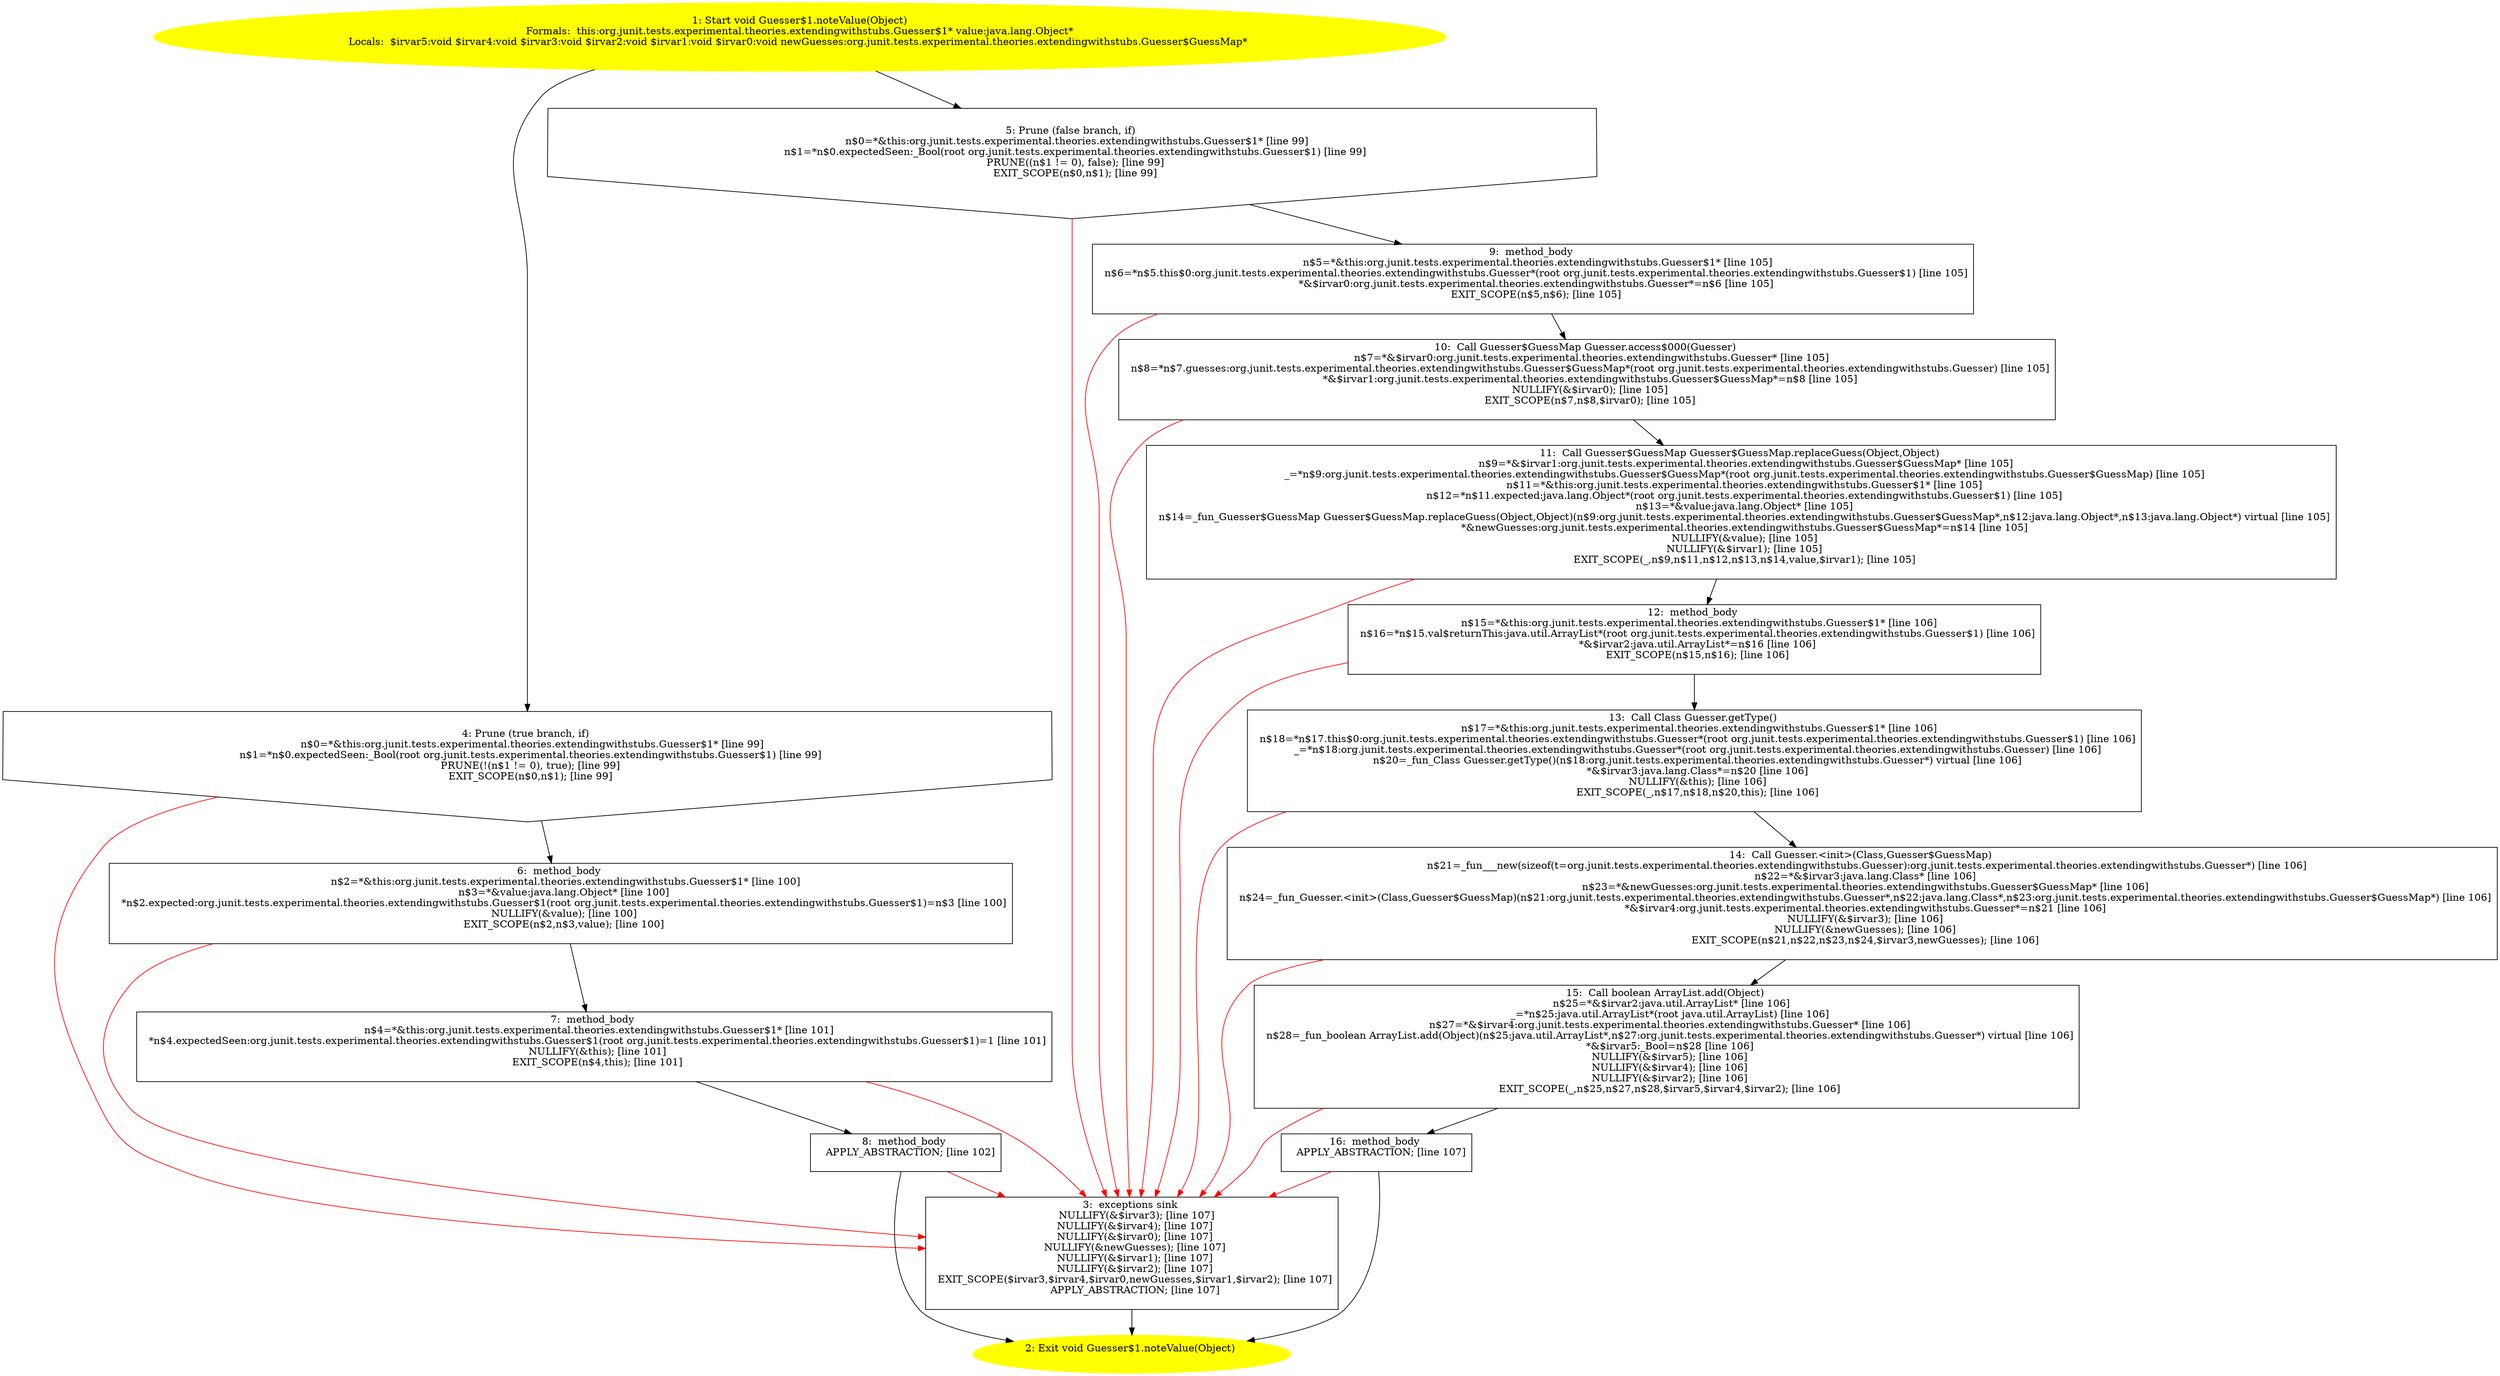 /* @generated */
digraph cfg {
"org.junit.tests.experimental.theories.extendingwithstubs.Guesser$1.noteValue(java.lang.Object):void.e282739c806d7a6ac157675b67393887_1" [label="1: Start void Guesser$1.noteValue(Object)\nFormals:  this:org.junit.tests.experimental.theories.extendingwithstubs.Guesser$1* value:java.lang.Object*\nLocals:  $irvar5:void $irvar4:void $irvar3:void $irvar2:void $irvar1:void $irvar0:void newGuesses:org.junit.tests.experimental.theories.extendingwithstubs.Guesser$GuessMap* \n  " color=yellow style=filled]
	

	 "org.junit.tests.experimental.theories.extendingwithstubs.Guesser$1.noteValue(java.lang.Object):void.e282739c806d7a6ac157675b67393887_1" -> "org.junit.tests.experimental.theories.extendingwithstubs.Guesser$1.noteValue(java.lang.Object):void.e282739c806d7a6ac157675b67393887_4" ;
	 "org.junit.tests.experimental.theories.extendingwithstubs.Guesser$1.noteValue(java.lang.Object):void.e282739c806d7a6ac157675b67393887_1" -> "org.junit.tests.experimental.theories.extendingwithstubs.Guesser$1.noteValue(java.lang.Object):void.e282739c806d7a6ac157675b67393887_5" ;
"org.junit.tests.experimental.theories.extendingwithstubs.Guesser$1.noteValue(java.lang.Object):void.e282739c806d7a6ac157675b67393887_2" [label="2: Exit void Guesser$1.noteValue(Object) \n  " color=yellow style=filled]
	

"org.junit.tests.experimental.theories.extendingwithstubs.Guesser$1.noteValue(java.lang.Object):void.e282739c806d7a6ac157675b67393887_3" [label="3:  exceptions sink \n   NULLIFY(&$irvar3); [line 107]\n  NULLIFY(&$irvar4); [line 107]\n  NULLIFY(&$irvar0); [line 107]\n  NULLIFY(&newGuesses); [line 107]\n  NULLIFY(&$irvar1); [line 107]\n  NULLIFY(&$irvar2); [line 107]\n  EXIT_SCOPE($irvar3,$irvar4,$irvar0,newGuesses,$irvar1,$irvar2); [line 107]\n  APPLY_ABSTRACTION; [line 107]\n " shape="box"]
	

	 "org.junit.tests.experimental.theories.extendingwithstubs.Guesser$1.noteValue(java.lang.Object):void.e282739c806d7a6ac157675b67393887_3" -> "org.junit.tests.experimental.theories.extendingwithstubs.Guesser$1.noteValue(java.lang.Object):void.e282739c806d7a6ac157675b67393887_2" ;
"org.junit.tests.experimental.theories.extendingwithstubs.Guesser$1.noteValue(java.lang.Object):void.e282739c806d7a6ac157675b67393887_4" [label="4: Prune (true branch, if) \n   n$0=*&this:org.junit.tests.experimental.theories.extendingwithstubs.Guesser$1* [line 99]\n  n$1=*n$0.expectedSeen:_Bool(root org.junit.tests.experimental.theories.extendingwithstubs.Guesser$1) [line 99]\n  PRUNE(!(n$1 != 0), true); [line 99]\n  EXIT_SCOPE(n$0,n$1); [line 99]\n " shape="invhouse"]
	

	 "org.junit.tests.experimental.theories.extendingwithstubs.Guesser$1.noteValue(java.lang.Object):void.e282739c806d7a6ac157675b67393887_4" -> "org.junit.tests.experimental.theories.extendingwithstubs.Guesser$1.noteValue(java.lang.Object):void.e282739c806d7a6ac157675b67393887_6" ;
	 "org.junit.tests.experimental.theories.extendingwithstubs.Guesser$1.noteValue(java.lang.Object):void.e282739c806d7a6ac157675b67393887_4" -> "org.junit.tests.experimental.theories.extendingwithstubs.Guesser$1.noteValue(java.lang.Object):void.e282739c806d7a6ac157675b67393887_3" [color="red" ];
"org.junit.tests.experimental.theories.extendingwithstubs.Guesser$1.noteValue(java.lang.Object):void.e282739c806d7a6ac157675b67393887_5" [label="5: Prune (false branch, if) \n   n$0=*&this:org.junit.tests.experimental.theories.extendingwithstubs.Guesser$1* [line 99]\n  n$1=*n$0.expectedSeen:_Bool(root org.junit.tests.experimental.theories.extendingwithstubs.Guesser$1) [line 99]\n  PRUNE((n$1 != 0), false); [line 99]\n  EXIT_SCOPE(n$0,n$1); [line 99]\n " shape="invhouse"]
	

	 "org.junit.tests.experimental.theories.extendingwithstubs.Guesser$1.noteValue(java.lang.Object):void.e282739c806d7a6ac157675b67393887_5" -> "org.junit.tests.experimental.theories.extendingwithstubs.Guesser$1.noteValue(java.lang.Object):void.e282739c806d7a6ac157675b67393887_9" ;
	 "org.junit.tests.experimental.theories.extendingwithstubs.Guesser$1.noteValue(java.lang.Object):void.e282739c806d7a6ac157675b67393887_5" -> "org.junit.tests.experimental.theories.extendingwithstubs.Guesser$1.noteValue(java.lang.Object):void.e282739c806d7a6ac157675b67393887_3" [color="red" ];
"org.junit.tests.experimental.theories.extendingwithstubs.Guesser$1.noteValue(java.lang.Object):void.e282739c806d7a6ac157675b67393887_6" [label="6:  method_body \n   n$2=*&this:org.junit.tests.experimental.theories.extendingwithstubs.Guesser$1* [line 100]\n  n$3=*&value:java.lang.Object* [line 100]\n  *n$2.expected:org.junit.tests.experimental.theories.extendingwithstubs.Guesser$1(root org.junit.tests.experimental.theories.extendingwithstubs.Guesser$1)=n$3 [line 100]\n  NULLIFY(&value); [line 100]\n  EXIT_SCOPE(n$2,n$3,value); [line 100]\n " shape="box"]
	

	 "org.junit.tests.experimental.theories.extendingwithstubs.Guesser$1.noteValue(java.lang.Object):void.e282739c806d7a6ac157675b67393887_6" -> "org.junit.tests.experimental.theories.extendingwithstubs.Guesser$1.noteValue(java.lang.Object):void.e282739c806d7a6ac157675b67393887_7" ;
	 "org.junit.tests.experimental.theories.extendingwithstubs.Guesser$1.noteValue(java.lang.Object):void.e282739c806d7a6ac157675b67393887_6" -> "org.junit.tests.experimental.theories.extendingwithstubs.Guesser$1.noteValue(java.lang.Object):void.e282739c806d7a6ac157675b67393887_3" [color="red" ];
"org.junit.tests.experimental.theories.extendingwithstubs.Guesser$1.noteValue(java.lang.Object):void.e282739c806d7a6ac157675b67393887_7" [label="7:  method_body \n   n$4=*&this:org.junit.tests.experimental.theories.extendingwithstubs.Guesser$1* [line 101]\n  *n$4.expectedSeen:org.junit.tests.experimental.theories.extendingwithstubs.Guesser$1(root org.junit.tests.experimental.theories.extendingwithstubs.Guesser$1)=1 [line 101]\n  NULLIFY(&this); [line 101]\n  EXIT_SCOPE(n$4,this); [line 101]\n " shape="box"]
	

	 "org.junit.tests.experimental.theories.extendingwithstubs.Guesser$1.noteValue(java.lang.Object):void.e282739c806d7a6ac157675b67393887_7" -> "org.junit.tests.experimental.theories.extendingwithstubs.Guesser$1.noteValue(java.lang.Object):void.e282739c806d7a6ac157675b67393887_8" ;
	 "org.junit.tests.experimental.theories.extendingwithstubs.Guesser$1.noteValue(java.lang.Object):void.e282739c806d7a6ac157675b67393887_7" -> "org.junit.tests.experimental.theories.extendingwithstubs.Guesser$1.noteValue(java.lang.Object):void.e282739c806d7a6ac157675b67393887_3" [color="red" ];
"org.junit.tests.experimental.theories.extendingwithstubs.Guesser$1.noteValue(java.lang.Object):void.e282739c806d7a6ac157675b67393887_8" [label="8:  method_body \n   APPLY_ABSTRACTION; [line 102]\n " shape="box"]
	

	 "org.junit.tests.experimental.theories.extendingwithstubs.Guesser$1.noteValue(java.lang.Object):void.e282739c806d7a6ac157675b67393887_8" -> "org.junit.tests.experimental.theories.extendingwithstubs.Guesser$1.noteValue(java.lang.Object):void.e282739c806d7a6ac157675b67393887_2" ;
	 "org.junit.tests.experimental.theories.extendingwithstubs.Guesser$1.noteValue(java.lang.Object):void.e282739c806d7a6ac157675b67393887_8" -> "org.junit.tests.experimental.theories.extendingwithstubs.Guesser$1.noteValue(java.lang.Object):void.e282739c806d7a6ac157675b67393887_3" [color="red" ];
"org.junit.tests.experimental.theories.extendingwithstubs.Guesser$1.noteValue(java.lang.Object):void.e282739c806d7a6ac157675b67393887_9" [label="9:  method_body \n   n$5=*&this:org.junit.tests.experimental.theories.extendingwithstubs.Guesser$1* [line 105]\n  n$6=*n$5.this$0:org.junit.tests.experimental.theories.extendingwithstubs.Guesser*(root org.junit.tests.experimental.theories.extendingwithstubs.Guesser$1) [line 105]\n  *&$irvar0:org.junit.tests.experimental.theories.extendingwithstubs.Guesser*=n$6 [line 105]\n  EXIT_SCOPE(n$5,n$6); [line 105]\n " shape="box"]
	

	 "org.junit.tests.experimental.theories.extendingwithstubs.Guesser$1.noteValue(java.lang.Object):void.e282739c806d7a6ac157675b67393887_9" -> "org.junit.tests.experimental.theories.extendingwithstubs.Guesser$1.noteValue(java.lang.Object):void.e282739c806d7a6ac157675b67393887_10" ;
	 "org.junit.tests.experimental.theories.extendingwithstubs.Guesser$1.noteValue(java.lang.Object):void.e282739c806d7a6ac157675b67393887_9" -> "org.junit.tests.experimental.theories.extendingwithstubs.Guesser$1.noteValue(java.lang.Object):void.e282739c806d7a6ac157675b67393887_3" [color="red" ];
"org.junit.tests.experimental.theories.extendingwithstubs.Guesser$1.noteValue(java.lang.Object):void.e282739c806d7a6ac157675b67393887_10" [label="10:  Call Guesser$GuessMap Guesser.access$000(Guesser) \n   n$7=*&$irvar0:org.junit.tests.experimental.theories.extendingwithstubs.Guesser* [line 105]\n  n$8=*n$7.guesses:org.junit.tests.experimental.theories.extendingwithstubs.Guesser$GuessMap*(root org.junit.tests.experimental.theories.extendingwithstubs.Guesser) [line 105]\n  *&$irvar1:org.junit.tests.experimental.theories.extendingwithstubs.Guesser$GuessMap*=n$8 [line 105]\n  NULLIFY(&$irvar0); [line 105]\n  EXIT_SCOPE(n$7,n$8,$irvar0); [line 105]\n " shape="box"]
	

	 "org.junit.tests.experimental.theories.extendingwithstubs.Guesser$1.noteValue(java.lang.Object):void.e282739c806d7a6ac157675b67393887_10" -> "org.junit.tests.experimental.theories.extendingwithstubs.Guesser$1.noteValue(java.lang.Object):void.e282739c806d7a6ac157675b67393887_11" ;
	 "org.junit.tests.experimental.theories.extendingwithstubs.Guesser$1.noteValue(java.lang.Object):void.e282739c806d7a6ac157675b67393887_10" -> "org.junit.tests.experimental.theories.extendingwithstubs.Guesser$1.noteValue(java.lang.Object):void.e282739c806d7a6ac157675b67393887_3" [color="red" ];
"org.junit.tests.experimental.theories.extendingwithstubs.Guesser$1.noteValue(java.lang.Object):void.e282739c806d7a6ac157675b67393887_11" [label="11:  Call Guesser$GuessMap Guesser$GuessMap.replaceGuess(Object,Object) \n   n$9=*&$irvar1:org.junit.tests.experimental.theories.extendingwithstubs.Guesser$GuessMap* [line 105]\n  _=*n$9:org.junit.tests.experimental.theories.extendingwithstubs.Guesser$GuessMap*(root org.junit.tests.experimental.theories.extendingwithstubs.Guesser$GuessMap) [line 105]\n  n$11=*&this:org.junit.tests.experimental.theories.extendingwithstubs.Guesser$1* [line 105]\n  n$12=*n$11.expected:java.lang.Object*(root org.junit.tests.experimental.theories.extendingwithstubs.Guesser$1) [line 105]\n  n$13=*&value:java.lang.Object* [line 105]\n  n$14=_fun_Guesser$GuessMap Guesser$GuessMap.replaceGuess(Object,Object)(n$9:org.junit.tests.experimental.theories.extendingwithstubs.Guesser$GuessMap*,n$12:java.lang.Object*,n$13:java.lang.Object*) virtual [line 105]\n  *&newGuesses:org.junit.tests.experimental.theories.extendingwithstubs.Guesser$GuessMap*=n$14 [line 105]\n  NULLIFY(&value); [line 105]\n  NULLIFY(&$irvar1); [line 105]\n  EXIT_SCOPE(_,n$9,n$11,n$12,n$13,n$14,value,$irvar1); [line 105]\n " shape="box"]
	

	 "org.junit.tests.experimental.theories.extendingwithstubs.Guesser$1.noteValue(java.lang.Object):void.e282739c806d7a6ac157675b67393887_11" -> "org.junit.tests.experimental.theories.extendingwithstubs.Guesser$1.noteValue(java.lang.Object):void.e282739c806d7a6ac157675b67393887_12" ;
	 "org.junit.tests.experimental.theories.extendingwithstubs.Guesser$1.noteValue(java.lang.Object):void.e282739c806d7a6ac157675b67393887_11" -> "org.junit.tests.experimental.theories.extendingwithstubs.Guesser$1.noteValue(java.lang.Object):void.e282739c806d7a6ac157675b67393887_3" [color="red" ];
"org.junit.tests.experimental.theories.extendingwithstubs.Guesser$1.noteValue(java.lang.Object):void.e282739c806d7a6ac157675b67393887_12" [label="12:  method_body \n   n$15=*&this:org.junit.tests.experimental.theories.extendingwithstubs.Guesser$1* [line 106]\n  n$16=*n$15.val$returnThis:java.util.ArrayList*(root org.junit.tests.experimental.theories.extendingwithstubs.Guesser$1) [line 106]\n  *&$irvar2:java.util.ArrayList*=n$16 [line 106]\n  EXIT_SCOPE(n$15,n$16); [line 106]\n " shape="box"]
	

	 "org.junit.tests.experimental.theories.extendingwithstubs.Guesser$1.noteValue(java.lang.Object):void.e282739c806d7a6ac157675b67393887_12" -> "org.junit.tests.experimental.theories.extendingwithstubs.Guesser$1.noteValue(java.lang.Object):void.e282739c806d7a6ac157675b67393887_13" ;
	 "org.junit.tests.experimental.theories.extendingwithstubs.Guesser$1.noteValue(java.lang.Object):void.e282739c806d7a6ac157675b67393887_12" -> "org.junit.tests.experimental.theories.extendingwithstubs.Guesser$1.noteValue(java.lang.Object):void.e282739c806d7a6ac157675b67393887_3" [color="red" ];
"org.junit.tests.experimental.theories.extendingwithstubs.Guesser$1.noteValue(java.lang.Object):void.e282739c806d7a6ac157675b67393887_13" [label="13:  Call Class Guesser.getType() \n   n$17=*&this:org.junit.tests.experimental.theories.extendingwithstubs.Guesser$1* [line 106]\n  n$18=*n$17.this$0:org.junit.tests.experimental.theories.extendingwithstubs.Guesser*(root org.junit.tests.experimental.theories.extendingwithstubs.Guesser$1) [line 106]\n  _=*n$18:org.junit.tests.experimental.theories.extendingwithstubs.Guesser*(root org.junit.tests.experimental.theories.extendingwithstubs.Guesser) [line 106]\n  n$20=_fun_Class Guesser.getType()(n$18:org.junit.tests.experimental.theories.extendingwithstubs.Guesser*) virtual [line 106]\n  *&$irvar3:java.lang.Class*=n$20 [line 106]\n  NULLIFY(&this); [line 106]\n  EXIT_SCOPE(_,n$17,n$18,n$20,this); [line 106]\n " shape="box"]
	

	 "org.junit.tests.experimental.theories.extendingwithstubs.Guesser$1.noteValue(java.lang.Object):void.e282739c806d7a6ac157675b67393887_13" -> "org.junit.tests.experimental.theories.extendingwithstubs.Guesser$1.noteValue(java.lang.Object):void.e282739c806d7a6ac157675b67393887_14" ;
	 "org.junit.tests.experimental.theories.extendingwithstubs.Guesser$1.noteValue(java.lang.Object):void.e282739c806d7a6ac157675b67393887_13" -> "org.junit.tests.experimental.theories.extendingwithstubs.Guesser$1.noteValue(java.lang.Object):void.e282739c806d7a6ac157675b67393887_3" [color="red" ];
"org.junit.tests.experimental.theories.extendingwithstubs.Guesser$1.noteValue(java.lang.Object):void.e282739c806d7a6ac157675b67393887_14" [label="14:  Call Guesser.<init>(Class,Guesser$GuessMap) \n   n$21=_fun___new(sizeof(t=org.junit.tests.experimental.theories.extendingwithstubs.Guesser):org.junit.tests.experimental.theories.extendingwithstubs.Guesser*) [line 106]\n  n$22=*&$irvar3:java.lang.Class* [line 106]\n  n$23=*&newGuesses:org.junit.tests.experimental.theories.extendingwithstubs.Guesser$GuessMap* [line 106]\n  n$24=_fun_Guesser.<init>(Class,Guesser$GuessMap)(n$21:org.junit.tests.experimental.theories.extendingwithstubs.Guesser*,n$22:java.lang.Class*,n$23:org.junit.tests.experimental.theories.extendingwithstubs.Guesser$GuessMap*) [line 106]\n  *&$irvar4:org.junit.tests.experimental.theories.extendingwithstubs.Guesser*=n$21 [line 106]\n  NULLIFY(&$irvar3); [line 106]\n  NULLIFY(&newGuesses); [line 106]\n  EXIT_SCOPE(n$21,n$22,n$23,n$24,$irvar3,newGuesses); [line 106]\n " shape="box"]
	

	 "org.junit.tests.experimental.theories.extendingwithstubs.Guesser$1.noteValue(java.lang.Object):void.e282739c806d7a6ac157675b67393887_14" -> "org.junit.tests.experimental.theories.extendingwithstubs.Guesser$1.noteValue(java.lang.Object):void.e282739c806d7a6ac157675b67393887_15" ;
	 "org.junit.tests.experimental.theories.extendingwithstubs.Guesser$1.noteValue(java.lang.Object):void.e282739c806d7a6ac157675b67393887_14" -> "org.junit.tests.experimental.theories.extendingwithstubs.Guesser$1.noteValue(java.lang.Object):void.e282739c806d7a6ac157675b67393887_3" [color="red" ];
"org.junit.tests.experimental.theories.extendingwithstubs.Guesser$1.noteValue(java.lang.Object):void.e282739c806d7a6ac157675b67393887_15" [label="15:  Call boolean ArrayList.add(Object) \n   n$25=*&$irvar2:java.util.ArrayList* [line 106]\n  _=*n$25:java.util.ArrayList*(root java.util.ArrayList) [line 106]\n  n$27=*&$irvar4:org.junit.tests.experimental.theories.extendingwithstubs.Guesser* [line 106]\n  n$28=_fun_boolean ArrayList.add(Object)(n$25:java.util.ArrayList*,n$27:org.junit.tests.experimental.theories.extendingwithstubs.Guesser*) virtual [line 106]\n  *&$irvar5:_Bool=n$28 [line 106]\n  NULLIFY(&$irvar5); [line 106]\n  NULLIFY(&$irvar4); [line 106]\n  NULLIFY(&$irvar2); [line 106]\n  EXIT_SCOPE(_,n$25,n$27,n$28,$irvar5,$irvar4,$irvar2); [line 106]\n " shape="box"]
	

	 "org.junit.tests.experimental.theories.extendingwithstubs.Guesser$1.noteValue(java.lang.Object):void.e282739c806d7a6ac157675b67393887_15" -> "org.junit.tests.experimental.theories.extendingwithstubs.Guesser$1.noteValue(java.lang.Object):void.e282739c806d7a6ac157675b67393887_16" ;
	 "org.junit.tests.experimental.theories.extendingwithstubs.Guesser$1.noteValue(java.lang.Object):void.e282739c806d7a6ac157675b67393887_15" -> "org.junit.tests.experimental.theories.extendingwithstubs.Guesser$1.noteValue(java.lang.Object):void.e282739c806d7a6ac157675b67393887_3" [color="red" ];
"org.junit.tests.experimental.theories.extendingwithstubs.Guesser$1.noteValue(java.lang.Object):void.e282739c806d7a6ac157675b67393887_16" [label="16:  method_body \n   APPLY_ABSTRACTION; [line 107]\n " shape="box"]
	

	 "org.junit.tests.experimental.theories.extendingwithstubs.Guesser$1.noteValue(java.lang.Object):void.e282739c806d7a6ac157675b67393887_16" -> "org.junit.tests.experimental.theories.extendingwithstubs.Guesser$1.noteValue(java.lang.Object):void.e282739c806d7a6ac157675b67393887_2" ;
	 "org.junit.tests.experimental.theories.extendingwithstubs.Guesser$1.noteValue(java.lang.Object):void.e282739c806d7a6ac157675b67393887_16" -> "org.junit.tests.experimental.theories.extendingwithstubs.Guesser$1.noteValue(java.lang.Object):void.e282739c806d7a6ac157675b67393887_3" [color="red" ];
}
